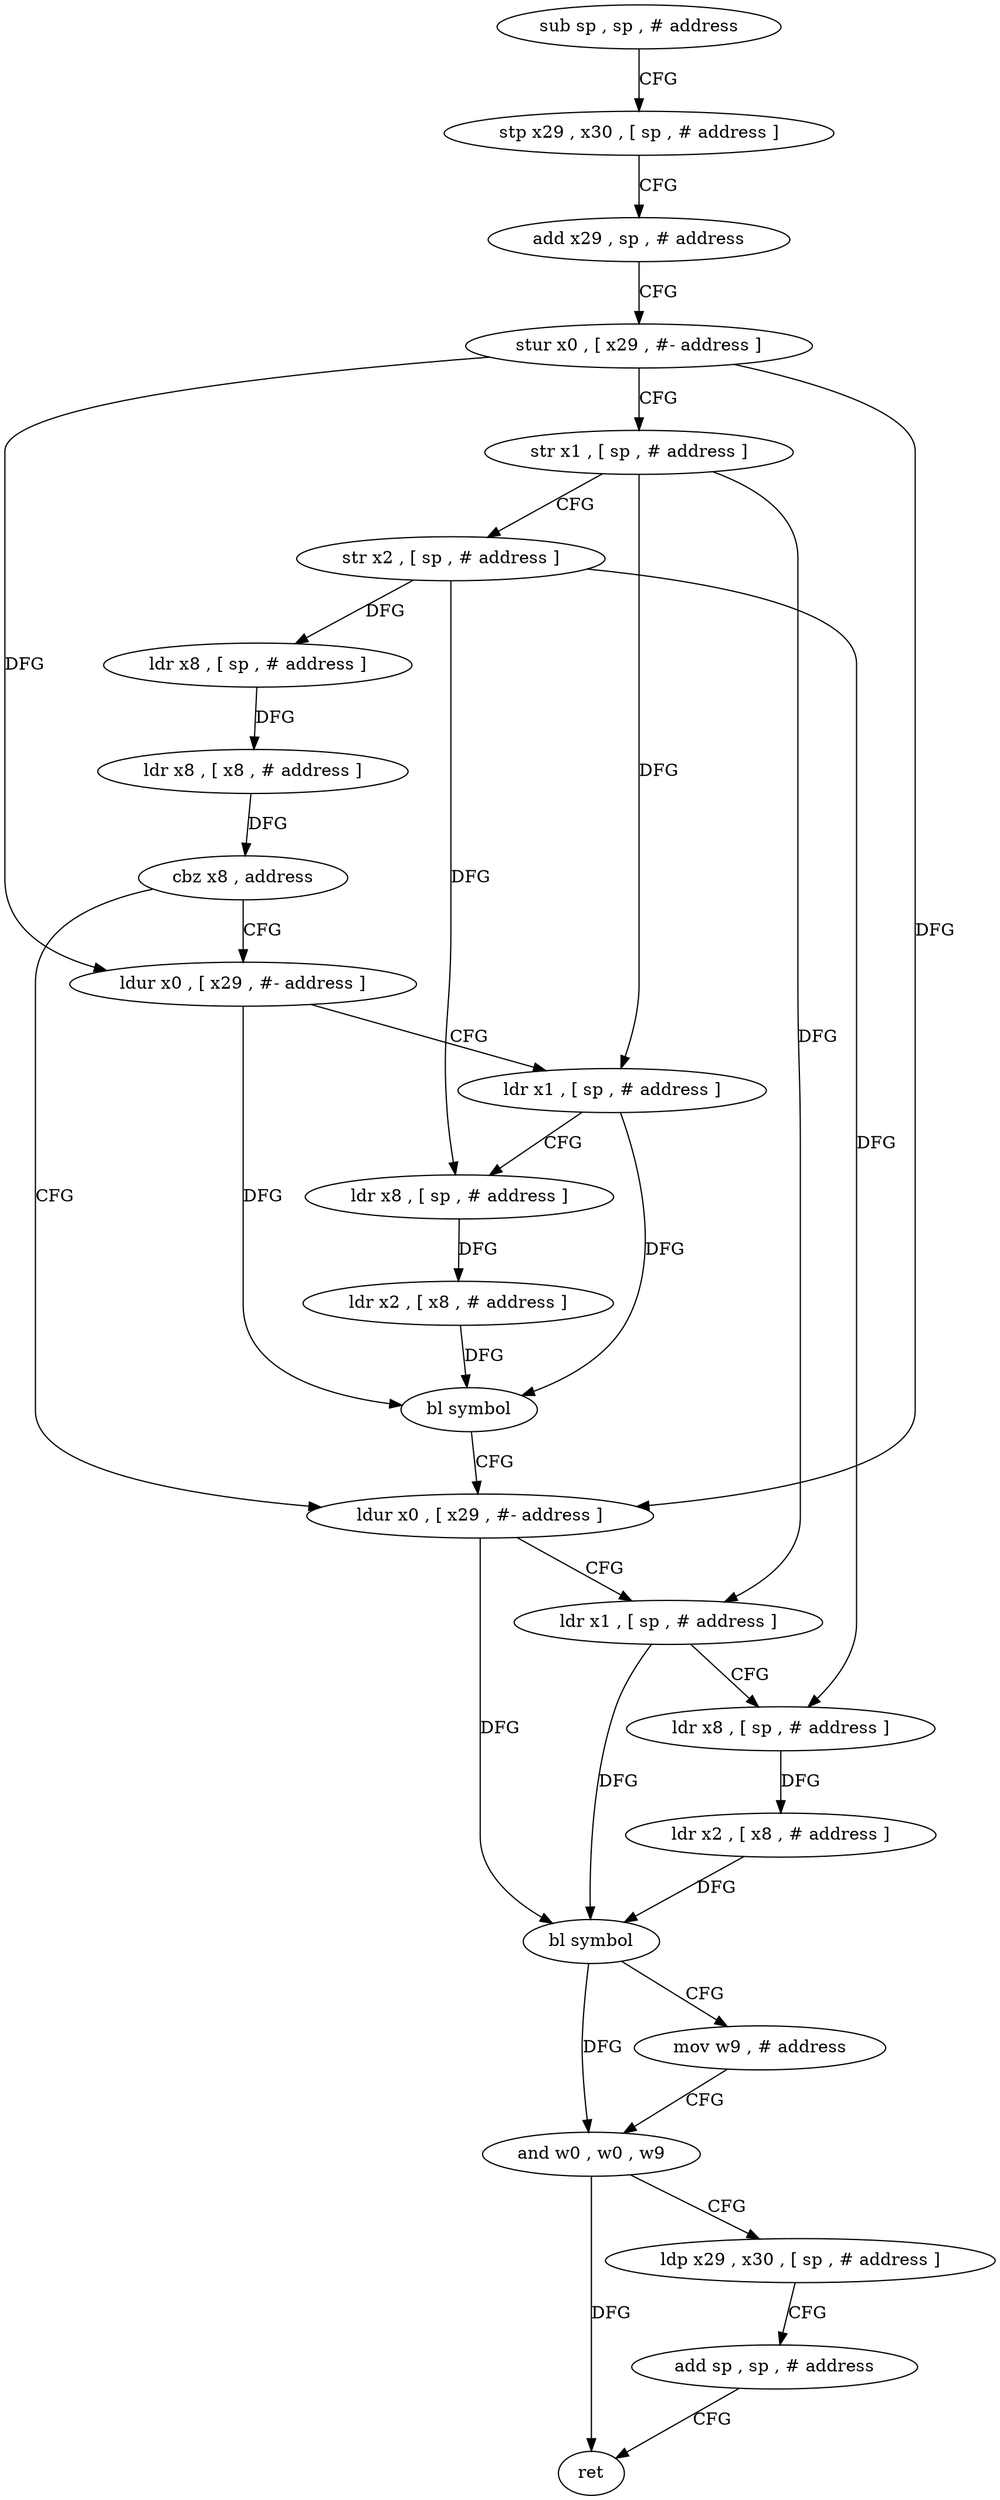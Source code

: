 digraph "func" {
"4215536" [label = "sub sp , sp , # address" ]
"4215540" [label = "stp x29 , x30 , [ sp , # address ]" ]
"4215544" [label = "add x29 , sp , # address" ]
"4215548" [label = "stur x0 , [ x29 , #- address ]" ]
"4215552" [label = "str x1 , [ sp , # address ]" ]
"4215556" [label = "str x2 , [ sp , # address ]" ]
"4215560" [label = "ldr x8 , [ sp , # address ]" ]
"4215564" [label = "ldr x8 , [ x8 , # address ]" ]
"4215568" [label = "cbz x8 , address" ]
"4215592" [label = "ldur x0 , [ x29 , #- address ]" ]
"4215572" [label = "ldur x0 , [ x29 , #- address ]" ]
"4215596" [label = "ldr x1 , [ sp , # address ]" ]
"4215600" [label = "ldr x8 , [ sp , # address ]" ]
"4215604" [label = "ldr x2 , [ x8 , # address ]" ]
"4215608" [label = "bl symbol" ]
"4215612" [label = "mov w9 , # address" ]
"4215616" [label = "and w0 , w0 , w9" ]
"4215620" [label = "ldp x29 , x30 , [ sp , # address ]" ]
"4215624" [label = "add sp , sp , # address" ]
"4215628" [label = "ret" ]
"4215576" [label = "ldr x1 , [ sp , # address ]" ]
"4215580" [label = "ldr x8 , [ sp , # address ]" ]
"4215584" [label = "ldr x2 , [ x8 , # address ]" ]
"4215588" [label = "bl symbol" ]
"4215536" -> "4215540" [ label = "CFG" ]
"4215540" -> "4215544" [ label = "CFG" ]
"4215544" -> "4215548" [ label = "CFG" ]
"4215548" -> "4215552" [ label = "CFG" ]
"4215548" -> "4215592" [ label = "DFG" ]
"4215548" -> "4215572" [ label = "DFG" ]
"4215552" -> "4215556" [ label = "CFG" ]
"4215552" -> "4215596" [ label = "DFG" ]
"4215552" -> "4215576" [ label = "DFG" ]
"4215556" -> "4215560" [ label = "DFG" ]
"4215556" -> "4215600" [ label = "DFG" ]
"4215556" -> "4215580" [ label = "DFG" ]
"4215560" -> "4215564" [ label = "DFG" ]
"4215564" -> "4215568" [ label = "DFG" ]
"4215568" -> "4215592" [ label = "CFG" ]
"4215568" -> "4215572" [ label = "CFG" ]
"4215592" -> "4215596" [ label = "CFG" ]
"4215592" -> "4215608" [ label = "DFG" ]
"4215572" -> "4215576" [ label = "CFG" ]
"4215572" -> "4215588" [ label = "DFG" ]
"4215596" -> "4215600" [ label = "CFG" ]
"4215596" -> "4215608" [ label = "DFG" ]
"4215600" -> "4215604" [ label = "DFG" ]
"4215604" -> "4215608" [ label = "DFG" ]
"4215608" -> "4215612" [ label = "CFG" ]
"4215608" -> "4215616" [ label = "DFG" ]
"4215612" -> "4215616" [ label = "CFG" ]
"4215616" -> "4215620" [ label = "CFG" ]
"4215616" -> "4215628" [ label = "DFG" ]
"4215620" -> "4215624" [ label = "CFG" ]
"4215624" -> "4215628" [ label = "CFG" ]
"4215576" -> "4215580" [ label = "CFG" ]
"4215576" -> "4215588" [ label = "DFG" ]
"4215580" -> "4215584" [ label = "DFG" ]
"4215584" -> "4215588" [ label = "DFG" ]
"4215588" -> "4215592" [ label = "CFG" ]
}
